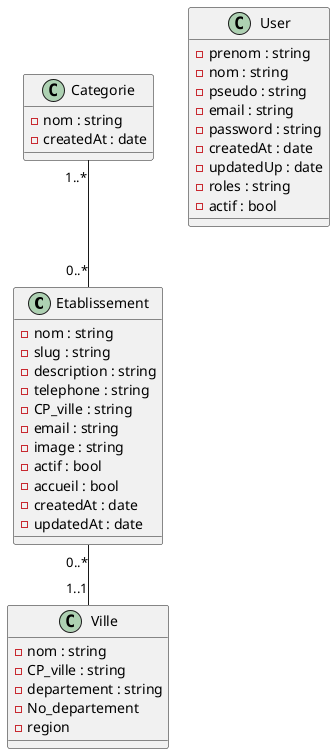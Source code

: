 @startuml

class Etablissement {
    - nom : string
    - slug : string
    - description : string
    - telephone : string
    - CP_ville : string
    - email : string
    - image : string
    - actif : bool
    - accueil : bool
    - createdAt : date
    - updatedAt : date
}

class User {
    -prenom : string
    -nom : string
    -pseudo : string
    -email : string
    -password : string
    -createdAt : date
    -updatedUp : date
    -roles : string
    -actif : bool
}

class Ville {
    - nom : string
    - CP_ville : string
    - departement : string
    - No_departement
    - region
}

class Categorie {
    - nom : string
    - createdAt : date
}

Etablissement "0..*" -- "1..1" Ville
Categorie "1..*" -- "0..*" Etablissement


@enduml